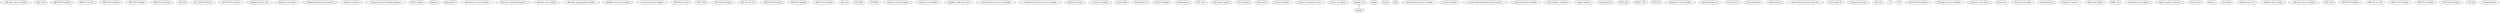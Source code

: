 graph {
	"ABG Base excess (mEq/L)"
	"ABG FiO2"
	"ABG HCO3 (mEq/L)"
	"ABG O2 sat (%)"
	"ABG PCO2 (mmHg)"
	"ABG PO2 (mmHg)"
	"ABG TCO2 (mEq/L)"
	"ABG pH"
	"ALT (SGPT) (units/L)"
	"AST (SGOT) (units/L)"
	"Abdominal girth (cm)"
	"Albumin level (g/dL)"
	"Alkaline phosphatase (units/L)"
	"Amylase (units/L)"
	"B-type Natriuretic Peptide (pg/mL)"
	"BUN (mg/dL)"
	"Bands %"
	"Basophils%"
	"Bicarbonate serum (mEq/L)"
	"Bilirubin conjugated (mg/dL)"
	"Bilirubin total (mg/dL)"
	"Bilirubin unconjugated (mg/dL)"
	"Bladder pressure (mmHg)"
	"C-reactive protein (mg/dL)"
	"CBG Base excess"
	"CBG FiO2"
	"CBG HCO3 (mEq/L)"
	"CBG O2 sat  (%)"
	"CBG PCO2 (mmHg)"
	"CBG PO2 (mmHg)"
	"CBG TCO2 (mEq/L)"
	"CBG pH"
	"CSF RBC"
	"CSF WBC"
	"Calcium ionized (mg/dL)"
	"Calcium total (mg/dL)"
	"Capillary refill rate (sec)"
	"Central Venous Pressure (mmHg)"
	"Cerebral perfusion pressure (mmHg)"
	"Chloride (mEq/L)"
	"Creatinine (mg/dL)"
	DiastolicBP
	"Eosinophils %"
	"EtCO2 (mmHg)"
	EyeResponse
	"FDP Titer"
	"Fibrinogen (mg%)"
	"GGT (units/L)"
	GlascowCS
	"Glucose (mg/dL)"
	"Head circumference (cm)"
	"Heart rate (bpm)"
	"Height (cm)"
	Hema
	Hemo
	INR
	"Intracranial pressure (mmHg)"
	"Lactate (mg/dL)"
	"Lactate Dehydrogenase blood (units/L)"
	"Lactic Acid blood (mg/dL)"
	"Left pupillary response"
	"Lipase (units/L)"
	"Lymphocyte %"
	"MCH (pg)"
	"MCHC  (%)"
	"MCV (fL)"
	"Magnesium level (mg/dL)"
	"Metamyelocytes %"
	"Monocytes %"
	MotorResponse
	"Myelocytes %"
	"Near-infrared spectroscopy (%)"
	"Neutrophils %"
	"Oxygentaion index"
	"P/F ratio"
	PT
	PTT
	"PaO2/FiO2(LungInSc)"
	"Phosphorus level (mg/dL)"
	"Platelet count (K/uL)"
	Potassium
	"Protein total (g/dL)"
	PulseOximetry
	"Pupillary response"
	"RBC blood (M/uL)"
	"RDW  (%)"
	"Respiratory rate (bpm)"
	"Right pupillary response"
	Schistocytes
	Sodium
	SystolicBP
	"Temperature ( C)"
	"Triglycerides (mg/dL)"
	"VBG Base excess (mEq/L)"
	"VBG FiO2"
	"VBG HCO3 (mEq/L)"
	"VBG O2 sat  (%)"
	"VBG PCO2 (mmHg)"
	"VBG PO2 (mmHg)"
	"VBG TCO2 (mEq/L)"
	"VBG pH"
	VerbalResponse
	Weight
	"Height (cm)" -- Weight
}
